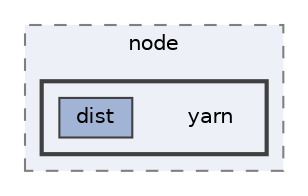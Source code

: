 digraph "pkiclassroomrescheduler/target/node/yarn"
{
 // LATEX_PDF_SIZE
  bgcolor="transparent";
  edge [fontname=Helvetica,fontsize=10,labelfontname=Helvetica,labelfontsize=10];
  node [fontname=Helvetica,fontsize=10,shape=box,height=0.2,width=0.4];
  compound=true
  subgraph clusterdir_77920d9ba09faf36bdce2723cfd85a65 {
    graph [ bgcolor="#edf0f7", pencolor="grey50", label="node", fontname=Helvetica,fontsize=10 style="filled,dashed", URL="dir_77920d9ba09faf36bdce2723cfd85a65.html",tooltip=""]
  subgraph clusterdir_307fa25be775c41c90ee64b0207c372b {
    graph [ bgcolor="#edf0f7", pencolor="grey25", label="", fontname=Helvetica,fontsize=10 style="filled,bold", URL="dir_307fa25be775c41c90ee64b0207c372b.html",tooltip=""]
    dir_307fa25be775c41c90ee64b0207c372b [shape=plaintext, label="yarn"];
  dir_1158fd07f983aa07d6857fe17a6d5242 [label="dist", fillcolor="#a2b4d6", color="grey25", style="filled", URL="dir_1158fd07f983aa07d6857fe17a6d5242.html",tooltip=""];
  }
  }
}
